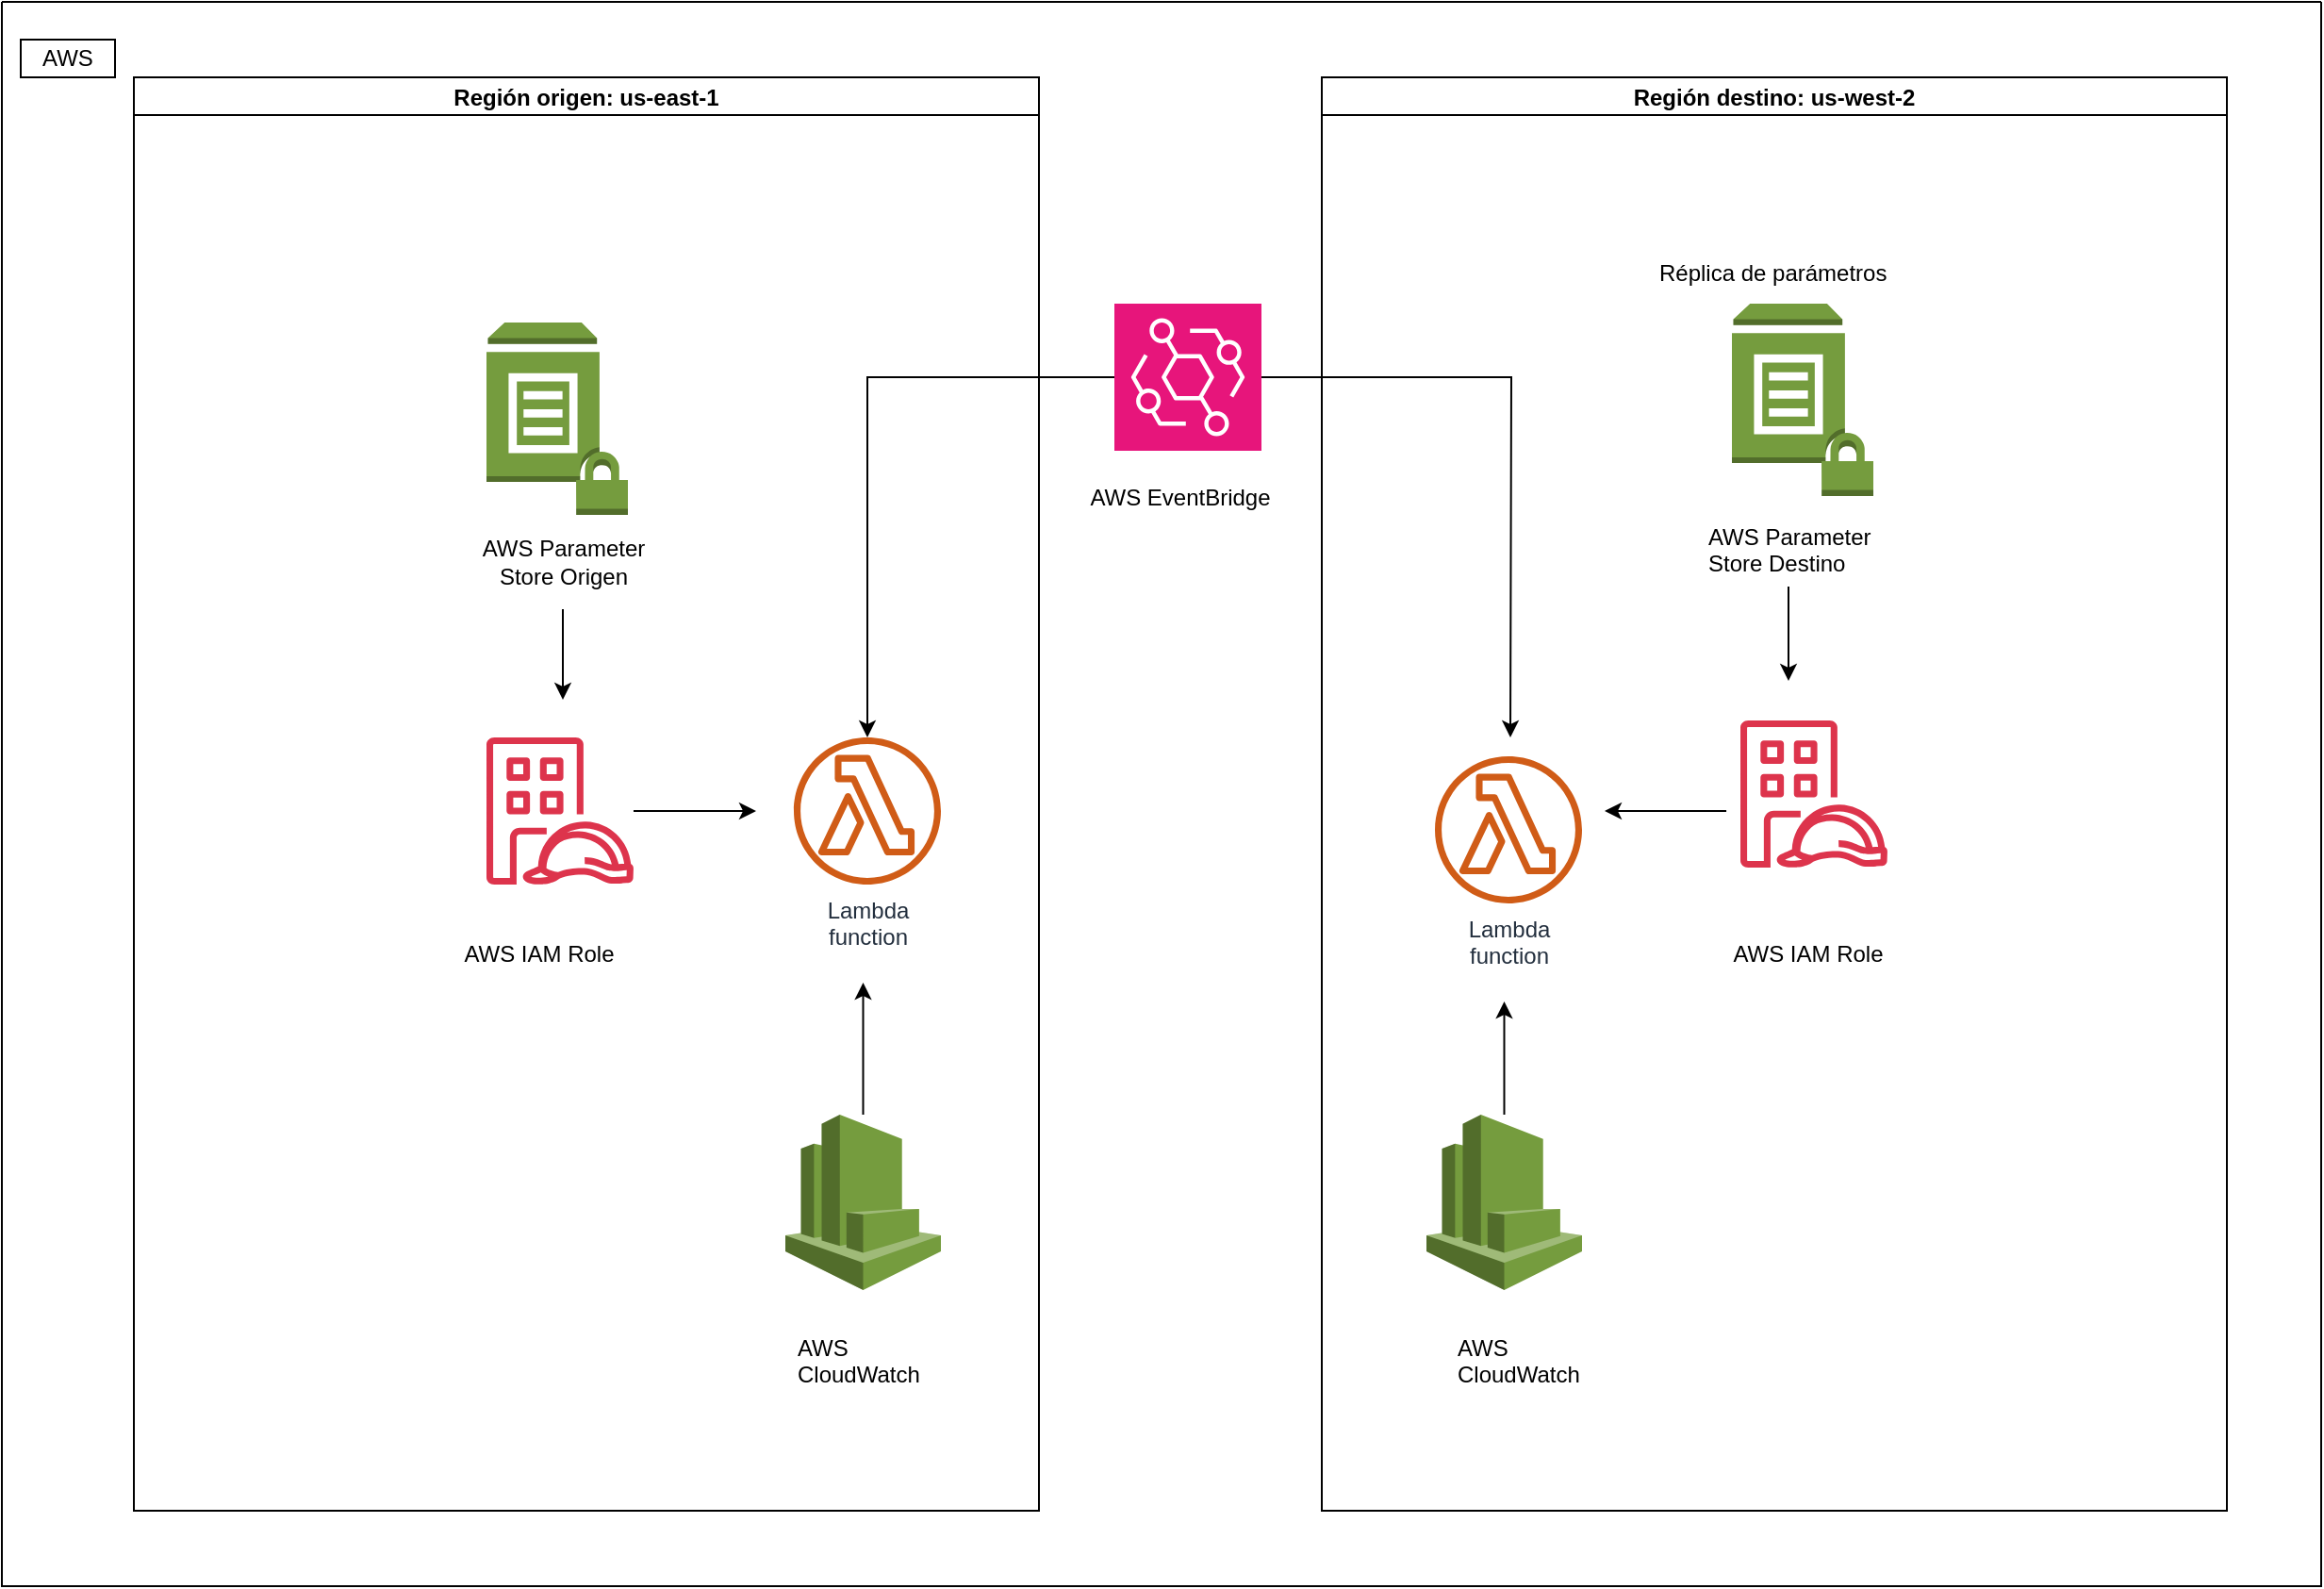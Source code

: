 <mxfile version="24.7.1" type="github">
  <diagram id="Ht1M8jgEwFfnCIfOTk4-" name="Page-1">
    <mxGraphModel dx="529" dy="483" grid="1" gridSize="10" guides="1" tooltips="1" connect="1" arrows="1" fold="1" page="1" pageScale="1" pageWidth="1169" pageHeight="827" background="#ffffff" math="0" shadow="0">
      <root>
        <mxCell id="0" />
        <mxCell id="1" parent="0" />
        <mxCell id="wMUD5X-A9GFCYnmL9H_o-32" style="edgeStyle=orthogonalEdgeStyle;rounded=0;orthogonalLoop=1;jettySize=auto;html=1;" edge="1" parent="1" source="VYMYHPz4Sc5OkGbCSFCF-7" target="wMUD5X-A9GFCYnmL9H_o-9">
          <mxGeometry relative="1" as="geometry" />
        </mxCell>
        <mxCell id="wMUD5X-A9GFCYnmL9H_o-33" style="edgeStyle=orthogonalEdgeStyle;rounded=0;orthogonalLoop=1;jettySize=auto;html=1;" edge="1" parent="1" source="VYMYHPz4Sc5OkGbCSFCF-7">
          <mxGeometry relative="1" as="geometry">
            <mxPoint x="910" y="390" as="targetPoint" />
          </mxGeometry>
        </mxCell>
        <mxCell id="VYMYHPz4Sc5OkGbCSFCF-7" value="" style="sketch=0;points=[[0,0,0],[0.25,0,0],[0.5,0,0],[0.75,0,0],[1,0,0],[0,1,0],[0.25,1,0],[0.5,1,0],[0.75,1,0],[1,1,0],[0,0.25,0],[0,0.5,0],[0,0.75,0],[1,0.25,0],[1,0.5,0],[1,0.75,0]];outlineConnect=0;fontColor=#232F3E;fillColor=#E7157B;strokeColor=#ffffff;dashed=0;verticalLabelPosition=bottom;verticalAlign=top;align=center;html=1;fontSize=12;fontStyle=0;aspect=fixed;shape=mxgraph.aws4.resourceIcon;resIcon=mxgraph.aws4.eventbridge;" parent="1" vertex="1">
          <mxGeometry x="700" y="160" width="78" height="78" as="geometry" />
        </mxCell>
        <mxCell id="VYMYHPz4Sc5OkGbCSFCF-8" value="AWS EventBridge" style="ellipse;whiteSpace=wrap;html=1;strokeColor=none;" parent="1" vertex="1">
          <mxGeometry x="680" y="238" width="110" height="50" as="geometry" />
        </mxCell>
        <mxCell id="wMUD5X-A9GFCYnmL9H_o-1" value="Región origen: us-east-1" style="swimlane;startSize=20;horizontal=1;containerType=tree;" vertex="1" parent="1">
          <mxGeometry x="180" y="40" width="480" height="760" as="geometry" />
        </mxCell>
        <mxCell id="wMUD5X-A9GFCYnmL9H_o-9" value="Lambda&lt;br&gt;function" style="outlineConnect=0;fontColor=#232F3E;gradientColor=none;fillColor=#D05C17;strokeColor=none;dashed=0;verticalLabelPosition=bottom;verticalAlign=top;align=center;html=1;fontSize=12;fontStyle=0;aspect=fixed;pointerEvents=1;shape=mxgraph.aws4.lambda_function;labelBackgroundColor=#ffffff;" vertex="1" parent="wMUD5X-A9GFCYnmL9H_o-1">
          <mxGeometry x="350" y="350" width="78" height="78" as="geometry" />
        </mxCell>
        <mxCell id="VYMYHPz4Sc5OkGbCSFCF-1" value="" style="outlineConnect=0;dashed=0;verticalLabelPosition=bottom;verticalAlign=top;align=center;html=1;shape=mxgraph.aws3.parameter_store;fillColor=#759C3E;gradientColor=none;" parent="wMUD5X-A9GFCYnmL9H_o-1" vertex="1">
          <mxGeometry x="187" y="130" width="75" height="102" as="geometry" />
        </mxCell>
        <mxCell id="wMUD5X-A9GFCYnmL9H_o-31" style="edgeStyle=orthogonalEdgeStyle;rounded=0;orthogonalLoop=1;jettySize=auto;html=1;" edge="1" parent="wMUD5X-A9GFCYnmL9H_o-1" source="VYMYHPz4Sc5OkGbCSFCF-5">
          <mxGeometry relative="1" as="geometry">
            <mxPoint x="227.5" y="330" as="targetPoint" />
          </mxGeometry>
        </mxCell>
        <mxCell id="VYMYHPz4Sc5OkGbCSFCF-5" value="AWS Parameter Store Origen" style="ellipse;whiteSpace=wrap;html=1;strokeColor=none;" parent="wMUD5X-A9GFCYnmL9H_o-1" vertex="1">
          <mxGeometry x="172.5" y="232" width="110" height="50" as="geometry" />
        </mxCell>
        <mxCell id="wMUD5X-A9GFCYnmL9H_o-17" style="edgeStyle=orthogonalEdgeStyle;rounded=0;orthogonalLoop=1;jettySize=auto;html=1;" edge="1" parent="wMUD5X-A9GFCYnmL9H_o-1" source="VYMYHPz4Sc5OkGbCSFCF-16">
          <mxGeometry relative="1" as="geometry">
            <mxPoint x="330" y="389" as="targetPoint" />
          </mxGeometry>
        </mxCell>
        <mxCell id="VYMYHPz4Sc5OkGbCSFCF-16" value="" style="sketch=0;outlineConnect=0;fontColor=#232F3E;gradientColor=none;fillColor=#DD344C;strokeColor=none;dashed=0;verticalLabelPosition=bottom;verticalAlign=top;align=center;html=1;fontSize=12;fontStyle=0;aspect=fixed;pointerEvents=1;shape=mxgraph.aws4.identity_access_management_iam_roles_anywhere;" parent="wMUD5X-A9GFCYnmL9H_o-1" vertex="1">
          <mxGeometry x="187" y="350" width="78" height="78" as="geometry" />
        </mxCell>
        <mxCell id="VYMYHPz4Sc5OkGbCSFCF-18" value="AWS IAM Role" style="ellipse;whiteSpace=wrap;html=1;strokeColor=none;" parent="wMUD5X-A9GFCYnmL9H_o-1" vertex="1">
          <mxGeometry x="160" y="440" width="110" height="50" as="geometry" />
        </mxCell>
        <mxCell id="wMUD5X-A9GFCYnmL9H_o-24" style="edgeStyle=orthogonalEdgeStyle;rounded=0;orthogonalLoop=1;jettySize=auto;html=1;" edge="1" parent="wMUD5X-A9GFCYnmL9H_o-1" source="wMUD5X-A9GFCYnmL9H_o-22">
          <mxGeometry relative="1" as="geometry">
            <mxPoint x="386.75" y="480" as="targetPoint" />
          </mxGeometry>
        </mxCell>
        <mxCell id="wMUD5X-A9GFCYnmL9H_o-22" value="" style="outlineConnect=0;dashed=0;verticalLabelPosition=bottom;verticalAlign=top;align=center;html=1;shape=mxgraph.aws3.cloudwatch;fillColor=#759C3E;gradientColor=none;" vertex="1" parent="wMUD5X-A9GFCYnmL9H_o-1">
          <mxGeometry x="345.5" y="550" width="82.5" height="93" as="geometry" />
        </mxCell>
        <mxCell id="wMUD5X-A9GFCYnmL9H_o-23" value="AWS CloudWatch" style="text;whiteSpace=wrap;" vertex="1" parent="wMUD5X-A9GFCYnmL9H_o-1">
          <mxGeometry x="350" y="660" width="90" height="40" as="geometry" />
        </mxCell>
        <mxCell id="wMUD5X-A9GFCYnmL9H_o-6" value="Región destino: us-west-2" style="swimlane;startSize=20;horizontal=1;containerType=tree;swimlaneFillColor=none;labelBackgroundColor=default;" vertex="1" parent="1">
          <mxGeometry x="810" y="40" width="480" height="760" as="geometry" />
        </mxCell>
        <mxCell id="VYMYHPz4Sc5OkGbCSFCF-20" value="" style="outlineConnect=0;dashed=0;verticalLabelPosition=bottom;verticalAlign=top;align=center;html=1;shape=mxgraph.aws3.parameter_store;fillColor=#759C3E;gradientColor=none;" parent="wMUD5X-A9GFCYnmL9H_o-6" vertex="1">
          <mxGeometry x="217.5" y="120" width="75" height="102" as="geometry" />
        </mxCell>
        <mxCell id="wMUD5X-A9GFCYnmL9H_o-30" style="edgeStyle=orthogonalEdgeStyle;rounded=0;orthogonalLoop=1;jettySize=auto;html=1;" edge="1" parent="wMUD5X-A9GFCYnmL9H_o-6" source="VYMYHPz4Sc5OkGbCSFCF-19">
          <mxGeometry relative="1" as="geometry">
            <mxPoint x="247.5" y="320" as="targetPoint" />
          </mxGeometry>
        </mxCell>
        <mxCell id="VYMYHPz4Sc5OkGbCSFCF-19" value="AWS Parameter Store Destino" style="text;whiteSpace=wrap;" parent="wMUD5X-A9GFCYnmL9H_o-6" vertex="1">
          <mxGeometry x="202.5" y="230" width="90" height="40" as="geometry" />
        </mxCell>
        <mxCell id="wMUD5X-A9GFCYnmL9H_o-25" style="edgeStyle=orthogonalEdgeStyle;rounded=0;orthogonalLoop=1;jettySize=auto;html=1;" edge="1" parent="wMUD5X-A9GFCYnmL9H_o-6" source="VYMYHPz4Sc5OkGbCSFCF-29">
          <mxGeometry relative="1" as="geometry">
            <mxPoint x="96.75" y="490" as="targetPoint" />
          </mxGeometry>
        </mxCell>
        <mxCell id="VYMYHPz4Sc5OkGbCSFCF-29" value="" style="outlineConnect=0;dashed=0;verticalLabelPosition=bottom;verticalAlign=top;align=center;html=1;shape=mxgraph.aws3.cloudwatch;fillColor=#759C3E;gradientColor=none;" parent="wMUD5X-A9GFCYnmL9H_o-6" vertex="1">
          <mxGeometry x="55.5" y="550" width="82.5" height="93" as="geometry" />
        </mxCell>
        <mxCell id="VYMYHPz4Sc5OkGbCSFCF-30" value="AWS CloudWatch" style="text;whiteSpace=wrap;" parent="wMUD5X-A9GFCYnmL9H_o-6" vertex="1">
          <mxGeometry x="70" y="660" width="90" height="40" as="geometry" />
        </mxCell>
        <mxCell id="UEzPUAAOIrF-is8g5C7q-115" value="Lambda&lt;br&gt;function" style="outlineConnect=0;fontColor=#232F3E;gradientColor=none;fillColor=#D05C17;strokeColor=none;dashed=0;verticalLabelPosition=bottom;verticalAlign=top;align=center;html=1;fontSize=12;fontStyle=0;aspect=fixed;pointerEvents=1;shape=mxgraph.aws4.lambda_function;labelBackgroundColor=#ffffff;" parent="wMUD5X-A9GFCYnmL9H_o-6" vertex="1">
          <mxGeometry x="60" y="360" width="78" height="78" as="geometry" />
        </mxCell>
        <mxCell id="VYMYHPz4Sc5OkGbCSFCF-24" value="Réplica de parámetros" style="text;whiteSpace=wrap;" parent="wMUD5X-A9GFCYnmL9H_o-6" vertex="1">
          <mxGeometry x="177" y="90" width="123" height="40" as="geometry" />
        </mxCell>
        <mxCell id="wMUD5X-A9GFCYnmL9H_o-21" style="edgeStyle=orthogonalEdgeStyle;rounded=0;orthogonalLoop=1;jettySize=auto;html=1;" edge="1" parent="wMUD5X-A9GFCYnmL9H_o-6">
          <mxGeometry relative="1" as="geometry">
            <mxPoint x="150" y="389" as="targetPoint" />
            <mxPoint x="214.536" y="389" as="sourcePoint" />
          </mxGeometry>
        </mxCell>
        <mxCell id="wMUD5X-A9GFCYnmL9H_o-12" value="AWS IAM Role" style="ellipse;whiteSpace=wrap;html=1;strokeColor=none;" vertex="1" parent="wMUD5X-A9GFCYnmL9H_o-6">
          <mxGeometry x="202.5" y="440" width="110" height="50" as="geometry" />
        </mxCell>
        <mxCell id="wMUD5X-A9GFCYnmL9H_o-26" value="" style="sketch=0;outlineConnect=0;fontColor=#232F3E;gradientColor=none;fillColor=#DD344C;strokeColor=none;dashed=0;verticalLabelPosition=bottom;verticalAlign=top;align=center;html=1;fontSize=12;fontStyle=0;aspect=fixed;pointerEvents=1;shape=mxgraph.aws4.identity_access_management_iam_roles_anywhere;" vertex="1" parent="wMUD5X-A9GFCYnmL9H_o-6">
          <mxGeometry x="222" y="341" width="78" height="78" as="geometry" />
        </mxCell>
        <mxCell id="wMUD5X-A9GFCYnmL9H_o-36" value="" style="swimlane;startSize=0;" vertex="1" parent="1">
          <mxGeometry x="110" width="1230" height="840" as="geometry" />
        </mxCell>
        <mxCell id="wMUD5X-A9GFCYnmL9H_o-39" value="AWS" style="rounded=0;whiteSpace=wrap;html=1;labelBackgroundColor=default;" vertex="1" parent="wMUD5X-A9GFCYnmL9H_o-36">
          <mxGeometry x="10" y="20" width="50" height="20" as="geometry" />
        </mxCell>
      </root>
    </mxGraphModel>
  </diagram>
</mxfile>
